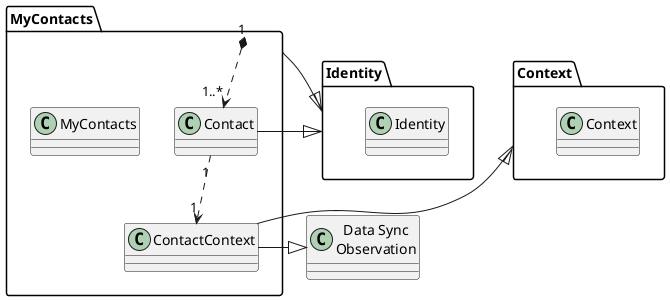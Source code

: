 @startuml

package Identity {
class Identity {
	}
}

class "Data Sync\nObservation" as Observe {

}


package Context {
class Context{
	}
}

package MyContacts {

class MyContacts{

		}

class Contact{
		}

class ContactContext{
		}

}

MyContacts -|> Identity

Contact -|> Identity

ContactContext -|> Observe
ContactContext -up-|> Context

MyContacts "1"*..>"1..*" Contact
Contact "1"..>"1" ContactContext


@enduml
